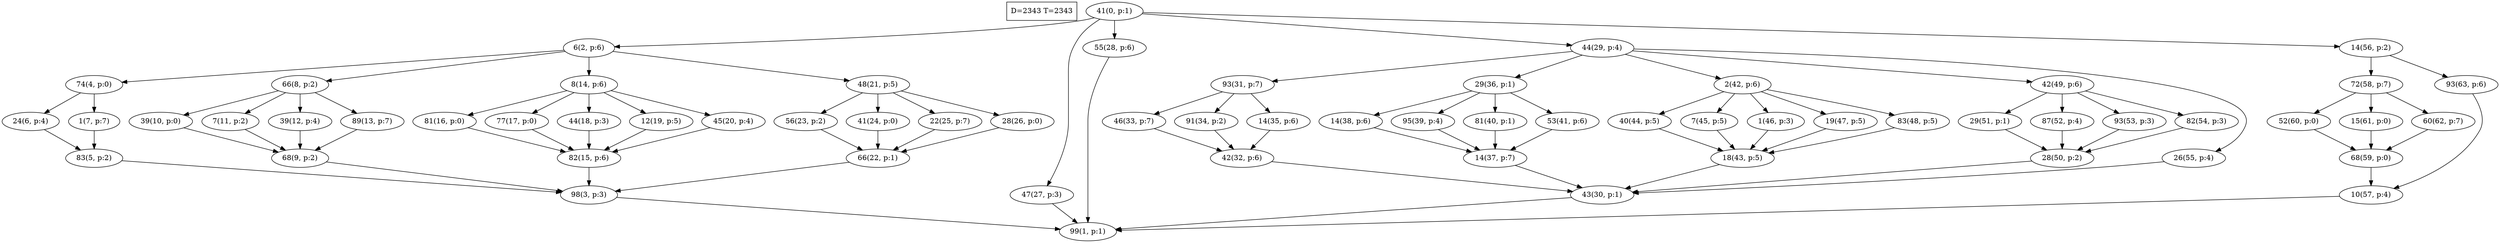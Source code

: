 digraph Task {
i [shape=box, label="D=2343 T=2343"]; 
0 [label="41(0, p:1)"];
1 [label="99(1, p:1)"];
2 [label="6(2, p:6)"];
3 [label="98(3, p:3)"];
4 [label="74(4, p:0)"];
5 [label="83(5, p:2)"];
6 [label="24(6, p:4)"];
7 [label="1(7, p:7)"];
8 [label="66(8, p:2)"];
9 [label="68(9, p:2)"];
10 [label="39(10, p:0)"];
11 [label="7(11, p:2)"];
12 [label="39(12, p:4)"];
13 [label="89(13, p:7)"];
14 [label="8(14, p:6)"];
15 [label="82(15, p:6)"];
16 [label="81(16, p:0)"];
17 [label="77(17, p:0)"];
18 [label="44(18, p:3)"];
19 [label="12(19, p:5)"];
20 [label="45(20, p:4)"];
21 [label="48(21, p:5)"];
22 [label="66(22, p:1)"];
23 [label="56(23, p:2)"];
24 [label="41(24, p:0)"];
25 [label="22(25, p:7)"];
26 [label="28(26, p:0)"];
27 [label="47(27, p:3)"];
28 [label="55(28, p:6)"];
29 [label="44(29, p:4)"];
30 [label="43(30, p:1)"];
31 [label="93(31, p:7)"];
32 [label="42(32, p:6)"];
33 [label="46(33, p:7)"];
34 [label="91(34, p:2)"];
35 [label="14(35, p:6)"];
36 [label="29(36, p:1)"];
37 [label="14(37, p:7)"];
38 [label="14(38, p:6)"];
39 [label="95(39, p:4)"];
40 [label="81(40, p:1)"];
41 [label="53(41, p:6)"];
42 [label="2(42, p:6)"];
43 [label="18(43, p:5)"];
44 [label="40(44, p:5)"];
45 [label="7(45, p:5)"];
46 [label="1(46, p:3)"];
47 [label="19(47, p:5)"];
48 [label="83(48, p:5)"];
49 [label="42(49, p:6)"];
50 [label="28(50, p:2)"];
51 [label="29(51, p:1)"];
52 [label="87(52, p:4)"];
53 [label="93(53, p:3)"];
54 [label="82(54, p:3)"];
55 [label="26(55, p:4)"];
56 [label="14(56, p:2)"];
57 [label="10(57, p:4)"];
58 [label="72(58, p:7)"];
59 [label="68(59, p:0)"];
60 [label="52(60, p:0)"];
61 [label="15(61, p:0)"];
62 [label="60(62, p:7)"];
63 [label="93(63, p:6)"];
0 -> 2;
0 -> 27;
0 -> 28;
0 -> 29;
0 -> 56;
2 -> 4;
2 -> 8;
2 -> 14;
2 -> 21;
3 -> 1;
4 -> 6;
4 -> 7;
5 -> 3;
6 -> 5;
7 -> 5;
8 -> 10;
8 -> 11;
8 -> 12;
8 -> 13;
9 -> 3;
10 -> 9;
11 -> 9;
12 -> 9;
13 -> 9;
14 -> 16;
14 -> 17;
14 -> 18;
14 -> 19;
14 -> 20;
15 -> 3;
16 -> 15;
17 -> 15;
18 -> 15;
19 -> 15;
20 -> 15;
21 -> 23;
21 -> 24;
21 -> 25;
21 -> 26;
22 -> 3;
23 -> 22;
24 -> 22;
25 -> 22;
26 -> 22;
27 -> 1;
28 -> 1;
29 -> 31;
29 -> 36;
29 -> 42;
29 -> 49;
29 -> 55;
30 -> 1;
31 -> 33;
31 -> 34;
31 -> 35;
32 -> 30;
33 -> 32;
34 -> 32;
35 -> 32;
36 -> 38;
36 -> 39;
36 -> 40;
36 -> 41;
37 -> 30;
38 -> 37;
39 -> 37;
40 -> 37;
41 -> 37;
42 -> 44;
42 -> 45;
42 -> 46;
42 -> 47;
42 -> 48;
43 -> 30;
44 -> 43;
45 -> 43;
46 -> 43;
47 -> 43;
48 -> 43;
49 -> 51;
49 -> 52;
49 -> 53;
49 -> 54;
50 -> 30;
51 -> 50;
52 -> 50;
53 -> 50;
54 -> 50;
55 -> 30;
56 -> 58;
56 -> 63;
57 -> 1;
58 -> 60;
58 -> 61;
58 -> 62;
59 -> 57;
60 -> 59;
61 -> 59;
62 -> 59;
63 -> 57;
}